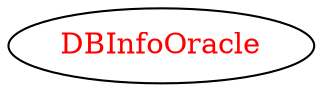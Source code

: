 digraph dependencyGraph {
 concentrate=true;
 ranksep="2.0";
 rankdir="LR"; 
 splines="ortho";
"DBInfoOracle" [fontcolor="red"];
}